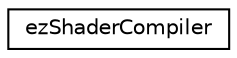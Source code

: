 digraph "Graphical Class Hierarchy"
{
 // LATEX_PDF_SIZE
  edge [fontname="Helvetica",fontsize="10",labelfontname="Helvetica",labelfontsize="10"];
  node [fontname="Helvetica",fontsize="10",shape=record];
  rankdir="LR";
  Node0 [label="ezShaderCompiler",height=0.2,width=0.4,color="black", fillcolor="white", style="filled",URL="$de/d23/classez_shader_compiler.htm",tooltip=" "];
}

